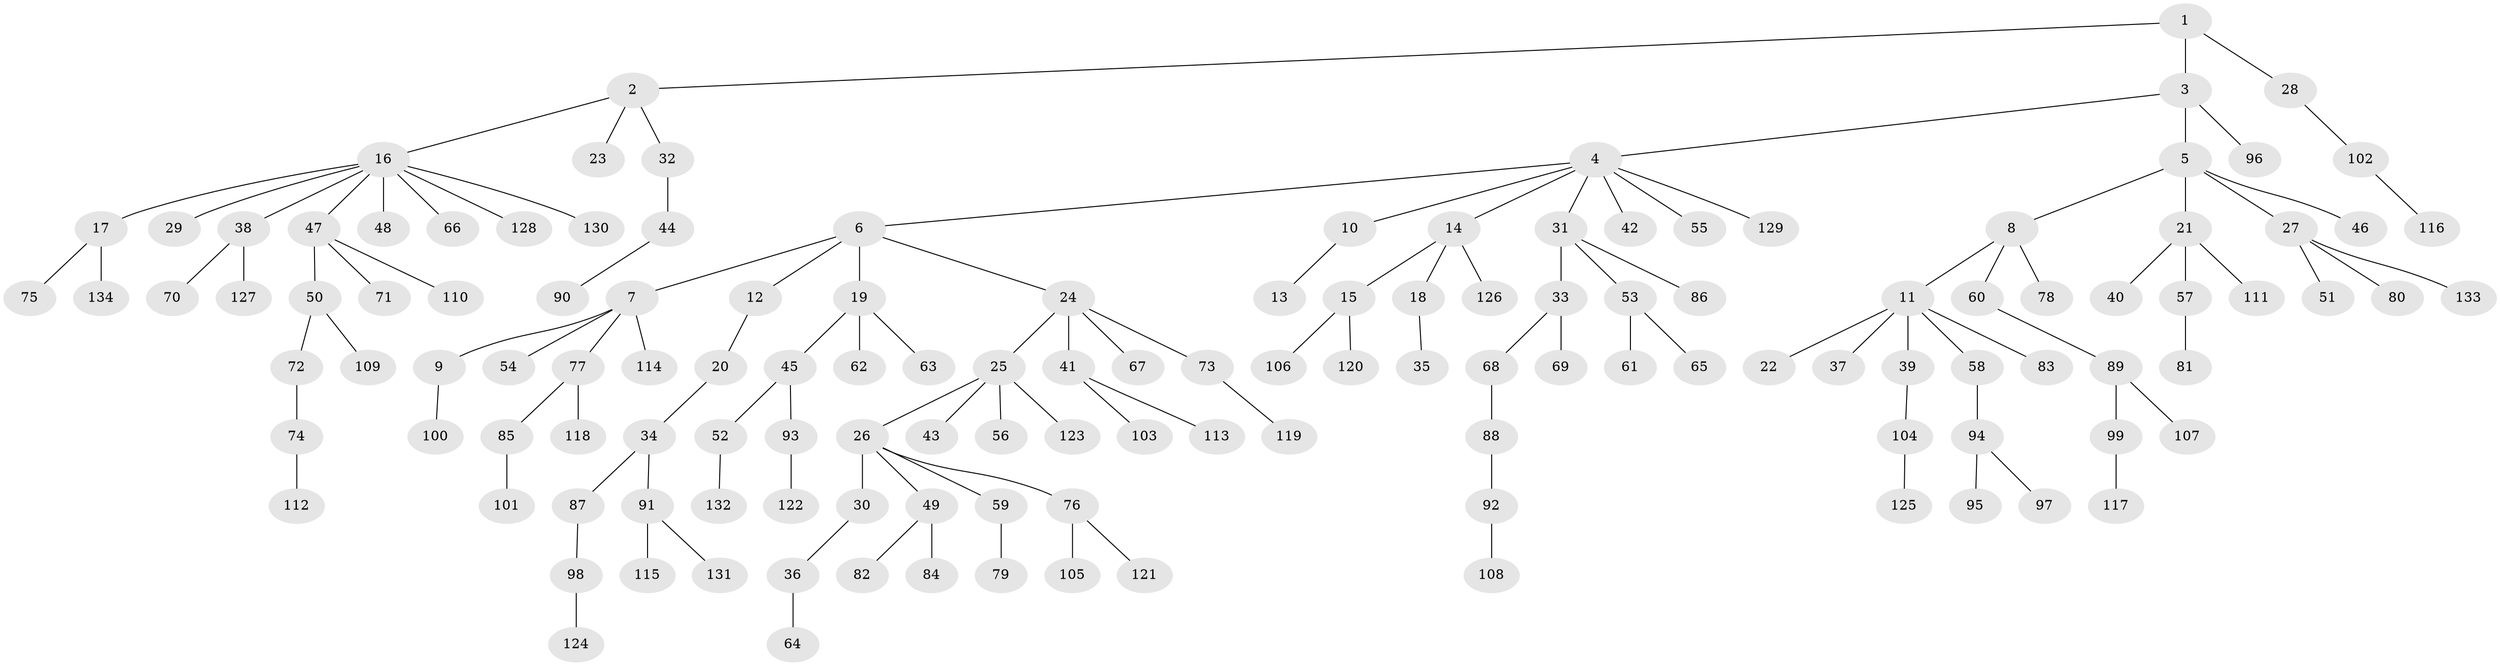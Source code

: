 // coarse degree distribution, {5: 0.041666666666666664, 7: 0.03125, 4: 0.03125, 2: 0.20833333333333334, 1: 0.5625, 3: 0.11458333333333333, 10: 0.010416666666666666}
// Generated by graph-tools (version 1.1) at 2025/42/03/06/25 10:42:04]
// undirected, 134 vertices, 133 edges
graph export_dot {
graph [start="1"]
  node [color=gray90,style=filled];
  1;
  2;
  3;
  4;
  5;
  6;
  7;
  8;
  9;
  10;
  11;
  12;
  13;
  14;
  15;
  16;
  17;
  18;
  19;
  20;
  21;
  22;
  23;
  24;
  25;
  26;
  27;
  28;
  29;
  30;
  31;
  32;
  33;
  34;
  35;
  36;
  37;
  38;
  39;
  40;
  41;
  42;
  43;
  44;
  45;
  46;
  47;
  48;
  49;
  50;
  51;
  52;
  53;
  54;
  55;
  56;
  57;
  58;
  59;
  60;
  61;
  62;
  63;
  64;
  65;
  66;
  67;
  68;
  69;
  70;
  71;
  72;
  73;
  74;
  75;
  76;
  77;
  78;
  79;
  80;
  81;
  82;
  83;
  84;
  85;
  86;
  87;
  88;
  89;
  90;
  91;
  92;
  93;
  94;
  95;
  96;
  97;
  98;
  99;
  100;
  101;
  102;
  103;
  104;
  105;
  106;
  107;
  108;
  109;
  110;
  111;
  112;
  113;
  114;
  115;
  116;
  117;
  118;
  119;
  120;
  121;
  122;
  123;
  124;
  125;
  126;
  127;
  128;
  129;
  130;
  131;
  132;
  133;
  134;
  1 -- 2;
  1 -- 3;
  1 -- 28;
  2 -- 16;
  2 -- 23;
  2 -- 32;
  3 -- 4;
  3 -- 5;
  3 -- 96;
  4 -- 6;
  4 -- 10;
  4 -- 14;
  4 -- 31;
  4 -- 42;
  4 -- 55;
  4 -- 129;
  5 -- 8;
  5 -- 21;
  5 -- 27;
  5 -- 46;
  6 -- 7;
  6 -- 12;
  6 -- 19;
  6 -- 24;
  7 -- 9;
  7 -- 54;
  7 -- 77;
  7 -- 114;
  8 -- 11;
  8 -- 60;
  8 -- 78;
  9 -- 100;
  10 -- 13;
  11 -- 22;
  11 -- 37;
  11 -- 39;
  11 -- 58;
  11 -- 83;
  12 -- 20;
  14 -- 15;
  14 -- 18;
  14 -- 126;
  15 -- 106;
  15 -- 120;
  16 -- 17;
  16 -- 29;
  16 -- 38;
  16 -- 47;
  16 -- 48;
  16 -- 66;
  16 -- 128;
  16 -- 130;
  17 -- 75;
  17 -- 134;
  18 -- 35;
  19 -- 45;
  19 -- 62;
  19 -- 63;
  20 -- 34;
  21 -- 40;
  21 -- 57;
  21 -- 111;
  24 -- 25;
  24 -- 41;
  24 -- 67;
  24 -- 73;
  25 -- 26;
  25 -- 43;
  25 -- 56;
  25 -- 123;
  26 -- 30;
  26 -- 49;
  26 -- 59;
  26 -- 76;
  27 -- 51;
  27 -- 80;
  27 -- 133;
  28 -- 102;
  30 -- 36;
  31 -- 33;
  31 -- 53;
  31 -- 86;
  32 -- 44;
  33 -- 68;
  33 -- 69;
  34 -- 87;
  34 -- 91;
  36 -- 64;
  38 -- 70;
  38 -- 127;
  39 -- 104;
  41 -- 103;
  41 -- 113;
  44 -- 90;
  45 -- 52;
  45 -- 93;
  47 -- 50;
  47 -- 71;
  47 -- 110;
  49 -- 82;
  49 -- 84;
  50 -- 72;
  50 -- 109;
  52 -- 132;
  53 -- 61;
  53 -- 65;
  57 -- 81;
  58 -- 94;
  59 -- 79;
  60 -- 89;
  68 -- 88;
  72 -- 74;
  73 -- 119;
  74 -- 112;
  76 -- 105;
  76 -- 121;
  77 -- 85;
  77 -- 118;
  85 -- 101;
  87 -- 98;
  88 -- 92;
  89 -- 99;
  89 -- 107;
  91 -- 115;
  91 -- 131;
  92 -- 108;
  93 -- 122;
  94 -- 95;
  94 -- 97;
  98 -- 124;
  99 -- 117;
  102 -- 116;
  104 -- 125;
}
